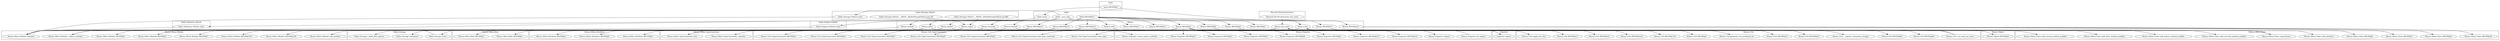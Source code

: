 digraph {
graph [overlap=false]
subgraph cluster_Hailo_Tokenizer_Words {
	label="Hailo::Tokenizer::Words";
	"Hailo::Tokenizer::Words::meta";
}
subgraph cluster_Mouse_Meta_Attribute {
	label="Mouse::Meta::Attribute";
	"Mouse::Meta::Attribute::BEGIN@4";
	"Mouse::Meta::Attribute::BEGIN@6";
	"Mouse::Meta::Attribute::BEGIN@2";
}
subgraph cluster_Hailo_Storage_SQLite {
	label="Hailo::Storage::SQLite";
	"Hailo::Storage::SQLite::__ANON__[Hailo/Storage/SQLite.pm:88]";
	"Hailo::Storage::SQLite::__ANON__[Hailo/Storage/SQLite.pm:24]";
	"Hailo::Storage::SQLite::meta";
}
subgraph cluster_Mouse_Meta_Class {
	label="Mouse::Meta::Class";
	"Mouse::Meta::Class::superclasses";
	"Mouse::Meta::Class::BEGIN@26";
	"Mouse::Meta::Class::add_attribute";
	"Mouse::Meta::Class::add_override_method_modifier";
	"Mouse::Meta::Class::BEGIN@6";
	"Mouse::Meta::Class::add_before_method_modifier";
	"Mouse::Meta::Class::add_after_method_modifier";
	"Mouse::Meta::Class::BEGIN@2";
	"Mouse::Meta::Class::add_around_method_modifier";
	"Mouse::Meta::Class::BEGIN@4";
}
subgraph cluster_Mouse_Meta_TypeConstraint {
	label="Mouse::Meta::TypeConstraint";
	"Mouse::Meta::TypeConstraint::new";
	"Mouse::Meta::TypeConstraint::_identity";
}
subgraph cluster_main {
	label="main";
	"main::BEGIN@6";
}
subgraph cluster_Mouse_Meta_Role {
	label="Mouse::Meta::Role";
	"Mouse::Meta::Role::BEGIN@4";
	"Mouse::Meta::Role::BEGIN@2";
}
subgraph cluster_Mouse_Util_TypeConstraints {
	label="Mouse::Util::TypeConstraints";
	"Mouse::Util::TypeConstraints::BEGIN@5";
	"Mouse::Util::TypeConstraints::class_type";
	"Mouse::Util::TypeConstraints::find_type_constraint";
	"Mouse::Util::TypeConstraints::BEGIN@8";
	"Mouse::Util::TypeConstraints::BEGIN@7";
	"Mouse::Util::TypeConstraints::BEGIN@2";
	"Mouse::Util::TypeConstraints::BEGIN@4";
}
subgraph cluster_Hailo {
	label="Hailo";
	"Hailo::_new_class";
	"Hailo::meta";
	"Hailo::BEGIN@11";
}
subgraph cluster_Hailo_Storage {
	label="Hailo::Storage";
	"Hailo::Storage::meta";
	"Hailo::Storage::_build_dbd_options";
	"Hailo::Storage::initialized";
}
subgraph cluster_MouseX_StrictConstructor {
	label="MouseX::StrictConstructor";
	"MouseX::StrictConstructor::init_meta";
}
subgraph cluster_Mouse {
	label="Mouse";
	"Mouse::BEGIN@11";
	"Mouse::with";
	"Mouse::BEGIN@17";
	"Mouse::has";
	"Mouse::super";
	"Mouse::override";
	"Mouse::around";
	"Mouse::BEGIN@14";
	"Mouse::BEGIN@15";
	"Mouse::extends";
	"Mouse::BEGIN@2";
	"Mouse::BEGIN@16";
	"Mouse::BEGIN@18";
	"Mouse::BEGIN@4";
	"Mouse::init_meta";
	"Mouse::BEGIN@8";
	"Mouse::BEGIN@13";
	"Mouse::before";
	"Mouse::after";
	"Mouse::BEGIN@9";
}
subgraph cluster_Mouse_Object {
	label="Mouse::Object";
	"Mouse::Object::BEGIN@2";
}
subgraph cluster_Mouse_Util {
	label="Mouse::Util";
	"Mouse::Util::BEGIN@13";
	"Mouse::Util::BEGIN@80";
	"Mouse::Util::apply_all_roles";
	"Mouse::Util::BEGIN@81";
	"Mouse::Util::__register_metaclass_storage";
	"Mouse::Util::_try_load_one_class";
	"Mouse::Util::BEGIN@14";
	"Mouse::Util::generate_can_predicate_for";
	"Mouse::Util::BEGIN@2";
	"Mouse::Util::BEGIN@142";
	"Mouse::Util::BEGIN@128";
	"Mouse::Util::BEGIN@12";
	"Mouse::Util::BEGIN@20";
}
subgraph cluster_Exporter {
	label="Exporter";
	"Exporter::import";
}
subgraph cluster_Mouse_Exporter {
	label="Mouse::Exporter";
	"Mouse::Exporter::BEGIN@10";
	"Mouse::Exporter::setup_import_methods";
	"Mouse::Exporter::BEGIN@231";
	"Mouse::Exporter::BEGIN@2";
	"Mouse::Exporter::BEGIN@96";
	"Mouse::Exporter::BEGIN@5";
	"Mouse::Exporter::do_import";
	"Mouse::Exporter::BEGIN@13";
	"Mouse::Exporter::import";
	"Mouse::Exporter::BEGIN@3";
}
subgraph cluster_Hailo_Engine_Default {
	label="Hailo::Engine::Default";
	"Hailo::Engine::Default::meta";
}
subgraph cluster_Mouse_Meta_Module {
	label="Mouse::Meta::Module";
	"Mouse::Meta::Module::BEGIN@2";
	"Mouse::Meta::Module::BEGIN@4";
	"Mouse::Meta::Module::initialize";
	"Mouse::Meta::Module::BEGIN@224";
	"Mouse::Meta::Module::_collect_methods";
	"Mouse::Meta::Module::BEGIN@303";
	"Mouse::Meta::Module::add_method";
	"Mouse::Meta::Module::BEGIN@5";
}
"Mouse::BEGIN@4" -> "Mouse::Util::BEGIN@80";
"Mouse::BEGIN@16" -> "Mouse::Meta::Attribute::BEGIN@4";
"Mouse::override" -> "Mouse::Meta::Class::add_override_method_modifier";
"Mouse::BEGIN@16" -> "Mouse::Meta::Attribute::BEGIN@2";
"Hailo::Storage::SQLite::__ANON__[Hailo/Storage/SQLite.pm:88]" -> "Mouse::super";
"Hailo::Storage::SQLite::__ANON__[Hailo/Storage/SQLite.pm:24]" -> "Mouse::super";
"Mouse::BEGIN@17" -> "Mouse::Object::BEGIN@2";
"Mouse::BEGIN@14" -> "Mouse::Meta::Class::BEGIN@2";
"Hailo::BEGIN@11" -> "Mouse::BEGIN@14";
"Mouse::BEGIN@4" -> "Mouse::Util::BEGIN@20";
"Mouse::BEGIN@4" -> "Mouse::Meta::Module::BEGIN@5";
"Mouse::super" -> "Hailo::Storage::initialized";
"Mouse::with" -> "Mouse::Util::apply_all_roles";
"Hailo::BEGIN@11" -> "Mouse::BEGIN@2";
"Mouse::BEGIN@4" -> "Mouse::Exporter::BEGIN@5";
"Hailo::BEGIN@11" -> "Mouse::BEGIN@18";
"Mouse::init_meta" -> "Mouse::Meta::Module::add_method";
"Mouse::Exporter::do_import" -> "Mouse::init_meta";
"MouseX::StrictConstructor::init_meta" -> "Mouse::init_meta";
"Mouse::BEGIN@4" -> "Mouse::Util::generate_can_predicate_for";
"Mouse::BEGIN@8" -> "Exporter::import";
"Mouse::BEGIN@9" -> "Exporter::import";
"Hailo::BEGIN@11" -> "Mouse::BEGIN@13";
"Hailo::_new_class" -> "Mouse::before";
"Hailo::_new_class" -> "Hailo::Tokenizer::Words::meta";
"Hailo::_new_class" -> "Hailo::Engine::Default::meta";
"Mouse::around" -> "Mouse::Meta::Class::add_around_method_modifier";
"Mouse::BEGIN@4" -> "Mouse::Meta::Module::BEGIN@303";
"Mouse::BEGIN@18" -> "Mouse::Util::TypeConstraints::BEGIN@4";
"Mouse::BEGIN@18" -> "Mouse::Exporter::setup_import_methods";
"Mouse::BEGIN@4" -> "Mouse::Util::__register_metaclass_storage";
"Hailo::_new_class" -> "Mouse::with";
"Hailo::BEGIN@11" -> "Mouse::BEGIN@17";
"Mouse::before" -> "Mouse::Meta::Class::add_before_method_modifier";
"Hailo::_new_class" -> "Mouse::around";
"Hailo::_new_class" -> "Mouse::override";
"Mouse::BEGIN@4" -> "Mouse::Util::BEGIN@2";
"Mouse::BEGIN@4" -> "Mouse::Util::BEGIN@12";
"Mouse::super" -> "Hailo::Storage::_build_dbd_options";
"Mouse::BEGIN@15" -> "Mouse::Meta::Role::BEGIN@2";
"Mouse::BEGIN@4" -> "Mouse::Exporter::BEGIN@10";
"Hailo::_new_class" -> "Mouse::extends";
"Mouse::BEGIN@18" -> "Mouse::Util::TypeConstraints::BEGIN@5";
"Mouse::BEGIN@4" -> "Mouse::Meta::Module::BEGIN@4";
"Mouse::init_meta" -> "Mouse::Util::TypeConstraints::class_type";
"Mouse::BEGIN@14" -> "Mouse::Meta::Class::BEGIN@26";
"Mouse::init_meta" -> "Mouse::Util::TypeConstraints::find_type_constraint";
"Mouse::BEGIN@4" -> "Mouse::Exporter::BEGIN@96";
"Mouse::BEGIN@14" -> "Mouse::Meta::Class::BEGIN@6";
"Hailo::BEGIN@11" -> "Mouse::BEGIN@8";
"Mouse::BEGIN@4" -> "Mouse::Exporter::import";
"Hailo::_new_class" -> "Mouse::after";
"Hailo::BEGIN@11" -> "Mouse::BEGIN@9";
"Hailo::BEGIN@11" -> "Mouse::BEGIN@11";
"Mouse::has" -> "Mouse::Meta::Class::add_attribute";
"Mouse::BEGIN@4" -> "Mouse::Exporter::BEGIN@2";
"Hailo::_new_class" -> "Mouse::has";
"Mouse::Util::_try_load_one_class" -> "Mouse::has";
"main::BEGIN@6" -> "Mouse::has";
"Mouse::BEGIN@18" -> "Mouse::Util::TypeConstraints::BEGIN@2";
"Mouse::BEGIN@4" -> "Mouse::Meta::Module::BEGIN@2";
"Mouse::BEGIN@4" -> "Mouse::Exporter::BEGIN@13";
"Mouse::BEGIN@16" -> "Mouse::Meta::Attribute::BEGIN@6";
"Mouse::Util::_try_load_one_class" -> "Hailo::Storage::meta";
"Mouse::BEGIN@14" -> "Mouse::Meta::Class::BEGIN@4";
"Mouse::around" -> "Mouse::Meta::Module::_collect_methods";
"Mouse::before" -> "Mouse::Meta::Module::_collect_methods";
"Mouse::after" -> "Mouse::Meta::Module::_collect_methods";
"Mouse::BEGIN@4" -> "Mouse::Exporter::BEGIN@231";
"Hailo::BEGIN@11" -> "Mouse::BEGIN@4";
"Mouse::init_meta" -> "Mouse::Meta::TypeConstraint::_identity";
"Mouse::after" -> "Mouse::Meta::Class::add_after_method_modifier";
"Hailo::meta" -> "Mouse::Meta::Module::initialize";
"Mouse::has" -> "Mouse::Meta::Module::initialize";
"Mouse::override" -> "Mouse::Meta::Module::initialize";
"Mouse::around" -> "Mouse::Meta::Module::initialize";
"Hailo::Storage::meta" -> "Mouse::Meta::Module::initialize";
"Mouse::extends" -> "Mouse::Meta::Module::initialize";
"Mouse::init_meta" -> "Mouse::Meta::Module::initialize";
"Mouse::before" -> "Mouse::Meta::Module::initialize";
"Mouse::after" -> "Mouse::Meta::Module::initialize";
"Hailo::Engine::Default::meta" -> "Mouse::Meta::Module::initialize";
"Hailo::Storage::SQLite::meta" -> "Mouse::Meta::Module::initialize";
"Hailo::Tokenizer::Words::meta" -> "Mouse::Meta::Module::initialize";
"Mouse::BEGIN@4" -> "Mouse::Util::BEGIN@142";
"Mouse::BEGIN@18" -> "Mouse::Util::TypeConstraints::BEGIN@7";
"Mouse::BEGIN@18" -> "Mouse::Meta::TypeConstraint::new";
"Mouse::BEGIN@4" -> "Mouse::Util::BEGIN@128";
"Mouse::BEGIN@4" -> "Mouse::Util::BEGIN@13";
"Mouse::extends" -> "Mouse::Meta::Class::superclasses";
"Mouse::init_meta" -> "Mouse::Meta::Class::superclasses";
"main::BEGIN@6" -> "Hailo::meta";
"Mouse::BEGIN@18" -> "Mouse::Util::TypeConstraints::BEGIN@8";
"Mouse::BEGIN@4" -> "Mouse::Exporter::BEGIN@3";
"Mouse::BEGIN@4" -> "Mouse::Meta::Module::BEGIN@224";
"Hailo::BEGIN@11" -> "Mouse::BEGIN@15";
"Mouse::BEGIN@4" -> "Mouse::Util::BEGIN@81";
"Hailo::BEGIN@11" -> "Mouse::BEGIN@16";
"Mouse::BEGIN@15" -> "Mouse::Meta::Role::BEGIN@4";
"Mouse::BEGIN@4" -> "Mouse::Util::BEGIN@14";
"Hailo::_new_class" -> "Hailo::Storage::SQLite::meta";
}
